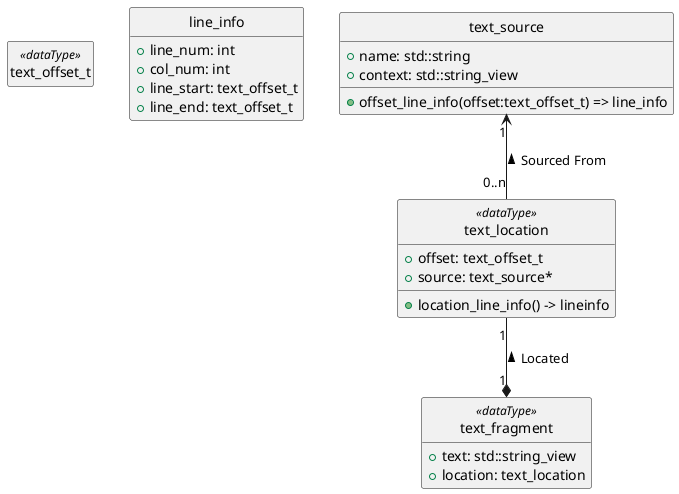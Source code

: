 @startuml

hide circle
hide empty members

class text_offset_t <<dataType>>
hide text_offset_t members 

class line_info {
    +line_num: int
    +col_num: int
    +line_start: text_offset_t
    +line_end: text_offset_t
}

class text_source {
    +name: std::string
    +context: std::string_view
    +offset_line_info(offset:text_offset_t) => line_info
}

class text_location <<dataType>> {
    +offset: text_offset_t
    +source: text_source*
    +location_line_info() -> lineinfo
}

class text_fragment <<dataType>> {
    +text: std::string_view
    +location: text_location
}

text_source "1" <-- "0..n" text_location : Sourced From <
text_location "1" --* "1" text_fragment : Located <

@enduml
